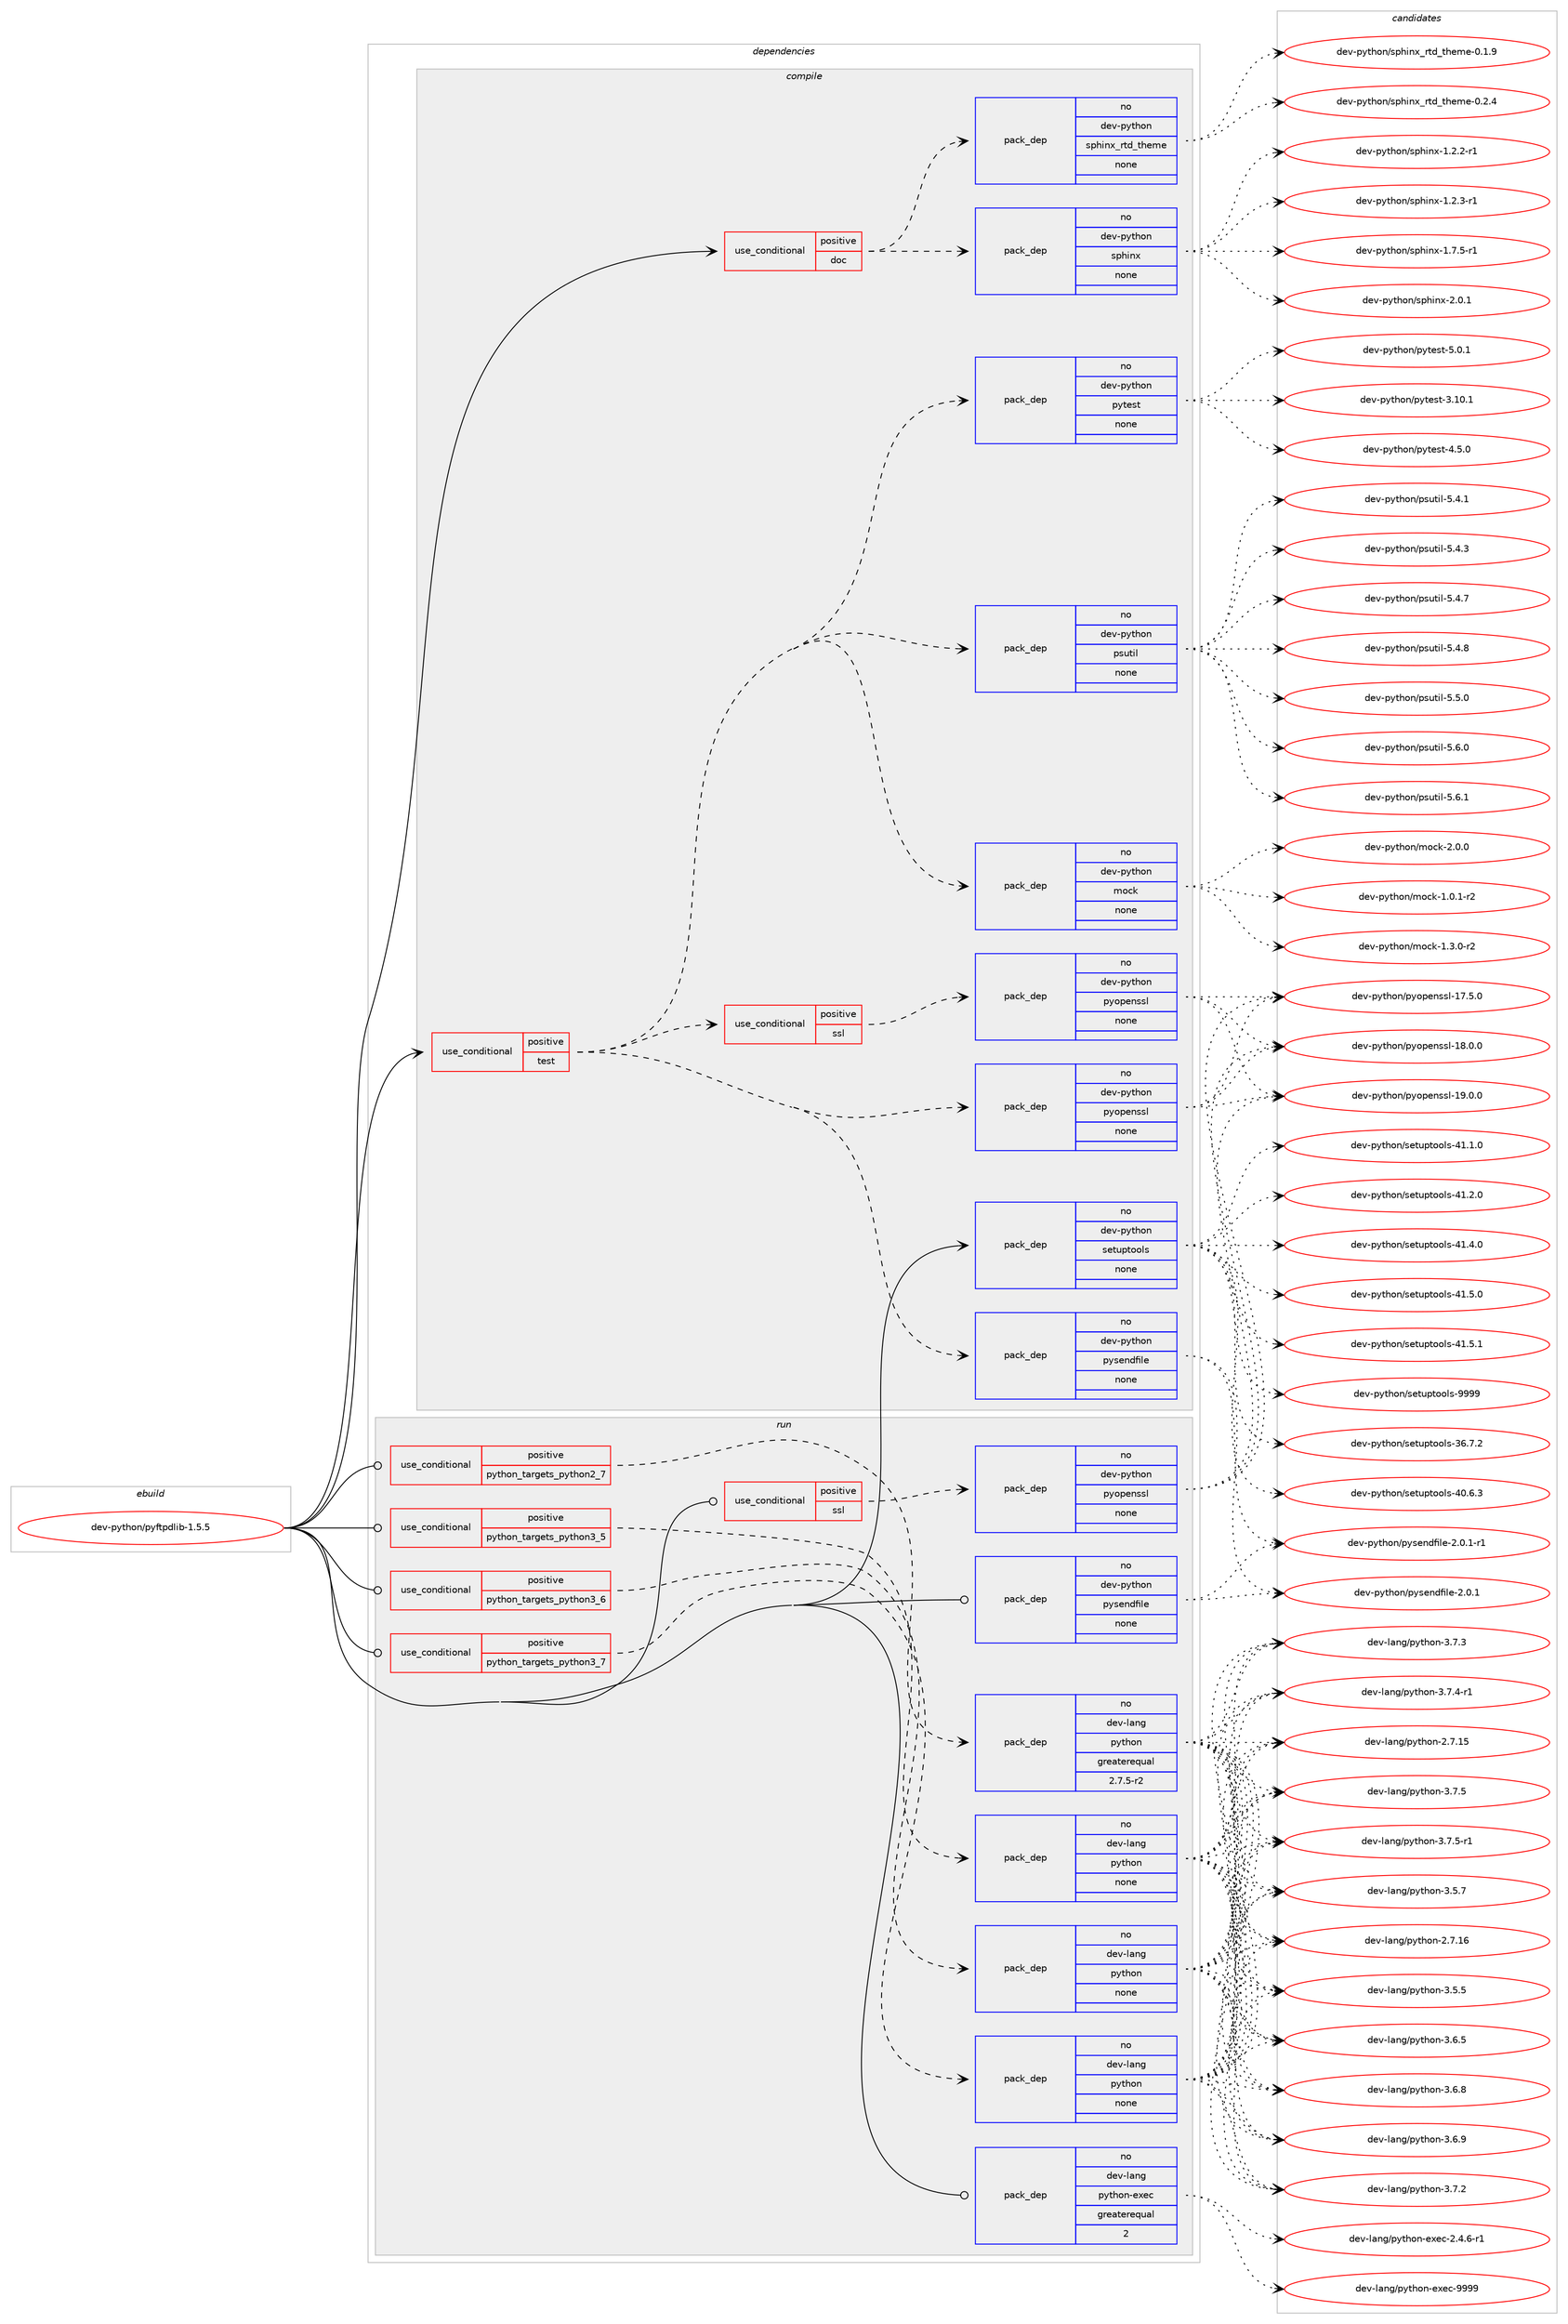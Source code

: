 digraph prolog {

# *************
# Graph options
# *************

newrank=true;
concentrate=true;
compound=true;
graph [rankdir=LR,fontname=Helvetica,fontsize=10,ranksep=1.5];#, ranksep=2.5, nodesep=0.2];
edge  [arrowhead=vee];
node  [fontname=Helvetica,fontsize=10];

# **********
# The ebuild
# **********

subgraph cluster_leftcol {
color=gray;
rank=same;
label=<<i>ebuild</i>>;
id [label="dev-python/pyftpdlib-1.5.5", color=red, width=4, href="../dev-python/pyftpdlib-1.5.5.svg"];
}

# ****************
# The dependencies
# ****************

subgraph cluster_midcol {
color=gray;
label=<<i>dependencies</i>>;
subgraph cluster_compile {
fillcolor="#eeeeee";
style=filled;
label=<<i>compile</i>>;
subgraph cond145864 {
dependency625799 [label=<<TABLE BORDER="0" CELLBORDER="1" CELLSPACING="0" CELLPADDING="4"><TR><TD ROWSPAN="3" CELLPADDING="10">use_conditional</TD></TR><TR><TD>positive</TD></TR><TR><TD>doc</TD></TR></TABLE>>, shape=none, color=red];
subgraph pack468091 {
dependency625800 [label=<<TABLE BORDER="0" CELLBORDER="1" CELLSPACING="0" CELLPADDING="4" WIDTH="220"><TR><TD ROWSPAN="6" CELLPADDING="30">pack_dep</TD></TR><TR><TD WIDTH="110">no</TD></TR><TR><TD>dev-python</TD></TR><TR><TD>sphinx</TD></TR><TR><TD>none</TD></TR><TR><TD></TD></TR></TABLE>>, shape=none, color=blue];
}
dependency625799:e -> dependency625800:w [weight=20,style="dashed",arrowhead="vee"];
subgraph pack468092 {
dependency625801 [label=<<TABLE BORDER="0" CELLBORDER="1" CELLSPACING="0" CELLPADDING="4" WIDTH="220"><TR><TD ROWSPAN="6" CELLPADDING="30">pack_dep</TD></TR><TR><TD WIDTH="110">no</TD></TR><TR><TD>dev-python</TD></TR><TR><TD>sphinx_rtd_theme</TD></TR><TR><TD>none</TD></TR><TR><TD></TD></TR></TABLE>>, shape=none, color=blue];
}
dependency625799:e -> dependency625801:w [weight=20,style="dashed",arrowhead="vee"];
}
id:e -> dependency625799:w [weight=20,style="solid",arrowhead="vee"];
subgraph cond145865 {
dependency625802 [label=<<TABLE BORDER="0" CELLBORDER="1" CELLSPACING="0" CELLPADDING="4"><TR><TD ROWSPAN="3" CELLPADDING="10">use_conditional</TD></TR><TR><TD>positive</TD></TR><TR><TD>test</TD></TR></TABLE>>, shape=none, color=red];
subgraph cond145866 {
dependency625803 [label=<<TABLE BORDER="0" CELLBORDER="1" CELLSPACING="0" CELLPADDING="4"><TR><TD ROWSPAN="3" CELLPADDING="10">use_conditional</TD></TR><TR><TD>positive</TD></TR><TR><TD>ssl</TD></TR></TABLE>>, shape=none, color=red];
subgraph pack468093 {
dependency625804 [label=<<TABLE BORDER="0" CELLBORDER="1" CELLSPACING="0" CELLPADDING="4" WIDTH="220"><TR><TD ROWSPAN="6" CELLPADDING="30">pack_dep</TD></TR><TR><TD WIDTH="110">no</TD></TR><TR><TD>dev-python</TD></TR><TR><TD>pyopenssl</TD></TR><TR><TD>none</TD></TR><TR><TD></TD></TR></TABLE>>, shape=none, color=blue];
}
dependency625803:e -> dependency625804:w [weight=20,style="dashed",arrowhead="vee"];
}
dependency625802:e -> dependency625803:w [weight=20,style="dashed",arrowhead="vee"];
subgraph pack468094 {
dependency625805 [label=<<TABLE BORDER="0" CELLBORDER="1" CELLSPACING="0" CELLPADDING="4" WIDTH="220"><TR><TD ROWSPAN="6" CELLPADDING="30">pack_dep</TD></TR><TR><TD WIDTH="110">no</TD></TR><TR><TD>dev-python</TD></TR><TR><TD>pysendfile</TD></TR><TR><TD>none</TD></TR><TR><TD></TD></TR></TABLE>>, shape=none, color=blue];
}
dependency625802:e -> dependency625805:w [weight=20,style="dashed",arrowhead="vee"];
subgraph pack468095 {
dependency625806 [label=<<TABLE BORDER="0" CELLBORDER="1" CELLSPACING="0" CELLPADDING="4" WIDTH="220"><TR><TD ROWSPAN="6" CELLPADDING="30">pack_dep</TD></TR><TR><TD WIDTH="110">no</TD></TR><TR><TD>dev-python</TD></TR><TR><TD>mock</TD></TR><TR><TD>none</TD></TR><TR><TD></TD></TR></TABLE>>, shape=none, color=blue];
}
dependency625802:e -> dependency625806:w [weight=20,style="dashed",arrowhead="vee"];
subgraph pack468096 {
dependency625807 [label=<<TABLE BORDER="0" CELLBORDER="1" CELLSPACING="0" CELLPADDING="4" WIDTH="220"><TR><TD ROWSPAN="6" CELLPADDING="30">pack_dep</TD></TR><TR><TD WIDTH="110">no</TD></TR><TR><TD>dev-python</TD></TR><TR><TD>psutil</TD></TR><TR><TD>none</TD></TR><TR><TD></TD></TR></TABLE>>, shape=none, color=blue];
}
dependency625802:e -> dependency625807:w [weight=20,style="dashed",arrowhead="vee"];
subgraph pack468097 {
dependency625808 [label=<<TABLE BORDER="0" CELLBORDER="1" CELLSPACING="0" CELLPADDING="4" WIDTH="220"><TR><TD ROWSPAN="6" CELLPADDING="30">pack_dep</TD></TR><TR><TD WIDTH="110">no</TD></TR><TR><TD>dev-python</TD></TR><TR><TD>pyopenssl</TD></TR><TR><TD>none</TD></TR><TR><TD></TD></TR></TABLE>>, shape=none, color=blue];
}
dependency625802:e -> dependency625808:w [weight=20,style="dashed",arrowhead="vee"];
subgraph pack468098 {
dependency625809 [label=<<TABLE BORDER="0" CELLBORDER="1" CELLSPACING="0" CELLPADDING="4" WIDTH="220"><TR><TD ROWSPAN="6" CELLPADDING="30">pack_dep</TD></TR><TR><TD WIDTH="110">no</TD></TR><TR><TD>dev-python</TD></TR><TR><TD>pytest</TD></TR><TR><TD>none</TD></TR><TR><TD></TD></TR></TABLE>>, shape=none, color=blue];
}
dependency625802:e -> dependency625809:w [weight=20,style="dashed",arrowhead="vee"];
}
id:e -> dependency625802:w [weight=20,style="solid",arrowhead="vee"];
subgraph pack468099 {
dependency625810 [label=<<TABLE BORDER="0" CELLBORDER="1" CELLSPACING="0" CELLPADDING="4" WIDTH="220"><TR><TD ROWSPAN="6" CELLPADDING="30">pack_dep</TD></TR><TR><TD WIDTH="110">no</TD></TR><TR><TD>dev-python</TD></TR><TR><TD>setuptools</TD></TR><TR><TD>none</TD></TR><TR><TD></TD></TR></TABLE>>, shape=none, color=blue];
}
id:e -> dependency625810:w [weight=20,style="solid",arrowhead="vee"];
}
subgraph cluster_compileandrun {
fillcolor="#eeeeee";
style=filled;
label=<<i>compile and run</i>>;
}
subgraph cluster_run {
fillcolor="#eeeeee";
style=filled;
label=<<i>run</i>>;
subgraph cond145867 {
dependency625811 [label=<<TABLE BORDER="0" CELLBORDER="1" CELLSPACING="0" CELLPADDING="4"><TR><TD ROWSPAN="3" CELLPADDING="10">use_conditional</TD></TR><TR><TD>positive</TD></TR><TR><TD>python_targets_python2_7</TD></TR></TABLE>>, shape=none, color=red];
subgraph pack468100 {
dependency625812 [label=<<TABLE BORDER="0" CELLBORDER="1" CELLSPACING="0" CELLPADDING="4" WIDTH="220"><TR><TD ROWSPAN="6" CELLPADDING="30">pack_dep</TD></TR><TR><TD WIDTH="110">no</TD></TR><TR><TD>dev-lang</TD></TR><TR><TD>python</TD></TR><TR><TD>greaterequal</TD></TR><TR><TD>2.7.5-r2</TD></TR></TABLE>>, shape=none, color=blue];
}
dependency625811:e -> dependency625812:w [weight=20,style="dashed",arrowhead="vee"];
}
id:e -> dependency625811:w [weight=20,style="solid",arrowhead="odot"];
subgraph cond145868 {
dependency625813 [label=<<TABLE BORDER="0" CELLBORDER="1" CELLSPACING="0" CELLPADDING="4"><TR><TD ROWSPAN="3" CELLPADDING="10">use_conditional</TD></TR><TR><TD>positive</TD></TR><TR><TD>python_targets_python3_5</TD></TR></TABLE>>, shape=none, color=red];
subgraph pack468101 {
dependency625814 [label=<<TABLE BORDER="0" CELLBORDER="1" CELLSPACING="0" CELLPADDING="4" WIDTH="220"><TR><TD ROWSPAN="6" CELLPADDING="30">pack_dep</TD></TR><TR><TD WIDTH="110">no</TD></TR><TR><TD>dev-lang</TD></TR><TR><TD>python</TD></TR><TR><TD>none</TD></TR><TR><TD></TD></TR></TABLE>>, shape=none, color=blue];
}
dependency625813:e -> dependency625814:w [weight=20,style="dashed",arrowhead="vee"];
}
id:e -> dependency625813:w [weight=20,style="solid",arrowhead="odot"];
subgraph cond145869 {
dependency625815 [label=<<TABLE BORDER="0" CELLBORDER="1" CELLSPACING="0" CELLPADDING="4"><TR><TD ROWSPAN="3" CELLPADDING="10">use_conditional</TD></TR><TR><TD>positive</TD></TR><TR><TD>python_targets_python3_6</TD></TR></TABLE>>, shape=none, color=red];
subgraph pack468102 {
dependency625816 [label=<<TABLE BORDER="0" CELLBORDER="1" CELLSPACING="0" CELLPADDING="4" WIDTH="220"><TR><TD ROWSPAN="6" CELLPADDING="30">pack_dep</TD></TR><TR><TD WIDTH="110">no</TD></TR><TR><TD>dev-lang</TD></TR><TR><TD>python</TD></TR><TR><TD>none</TD></TR><TR><TD></TD></TR></TABLE>>, shape=none, color=blue];
}
dependency625815:e -> dependency625816:w [weight=20,style="dashed",arrowhead="vee"];
}
id:e -> dependency625815:w [weight=20,style="solid",arrowhead="odot"];
subgraph cond145870 {
dependency625817 [label=<<TABLE BORDER="0" CELLBORDER="1" CELLSPACING="0" CELLPADDING="4"><TR><TD ROWSPAN="3" CELLPADDING="10">use_conditional</TD></TR><TR><TD>positive</TD></TR><TR><TD>python_targets_python3_7</TD></TR></TABLE>>, shape=none, color=red];
subgraph pack468103 {
dependency625818 [label=<<TABLE BORDER="0" CELLBORDER="1" CELLSPACING="0" CELLPADDING="4" WIDTH="220"><TR><TD ROWSPAN="6" CELLPADDING="30">pack_dep</TD></TR><TR><TD WIDTH="110">no</TD></TR><TR><TD>dev-lang</TD></TR><TR><TD>python</TD></TR><TR><TD>none</TD></TR><TR><TD></TD></TR></TABLE>>, shape=none, color=blue];
}
dependency625817:e -> dependency625818:w [weight=20,style="dashed",arrowhead="vee"];
}
id:e -> dependency625817:w [weight=20,style="solid",arrowhead="odot"];
subgraph cond145871 {
dependency625819 [label=<<TABLE BORDER="0" CELLBORDER="1" CELLSPACING="0" CELLPADDING="4"><TR><TD ROWSPAN="3" CELLPADDING="10">use_conditional</TD></TR><TR><TD>positive</TD></TR><TR><TD>ssl</TD></TR></TABLE>>, shape=none, color=red];
subgraph pack468104 {
dependency625820 [label=<<TABLE BORDER="0" CELLBORDER="1" CELLSPACING="0" CELLPADDING="4" WIDTH="220"><TR><TD ROWSPAN="6" CELLPADDING="30">pack_dep</TD></TR><TR><TD WIDTH="110">no</TD></TR><TR><TD>dev-python</TD></TR><TR><TD>pyopenssl</TD></TR><TR><TD>none</TD></TR><TR><TD></TD></TR></TABLE>>, shape=none, color=blue];
}
dependency625819:e -> dependency625820:w [weight=20,style="dashed",arrowhead="vee"];
}
id:e -> dependency625819:w [weight=20,style="solid",arrowhead="odot"];
subgraph pack468105 {
dependency625821 [label=<<TABLE BORDER="0" CELLBORDER="1" CELLSPACING="0" CELLPADDING="4" WIDTH="220"><TR><TD ROWSPAN="6" CELLPADDING="30">pack_dep</TD></TR><TR><TD WIDTH="110">no</TD></TR><TR><TD>dev-lang</TD></TR><TR><TD>python-exec</TD></TR><TR><TD>greaterequal</TD></TR><TR><TD>2</TD></TR></TABLE>>, shape=none, color=blue];
}
id:e -> dependency625821:w [weight=20,style="solid",arrowhead="odot"];
subgraph pack468106 {
dependency625822 [label=<<TABLE BORDER="0" CELLBORDER="1" CELLSPACING="0" CELLPADDING="4" WIDTH="220"><TR><TD ROWSPAN="6" CELLPADDING="30">pack_dep</TD></TR><TR><TD WIDTH="110">no</TD></TR><TR><TD>dev-python</TD></TR><TR><TD>pysendfile</TD></TR><TR><TD>none</TD></TR><TR><TD></TD></TR></TABLE>>, shape=none, color=blue];
}
id:e -> dependency625822:w [weight=20,style="solid",arrowhead="odot"];
}
}

# **************
# The candidates
# **************

subgraph cluster_choices {
rank=same;
color=gray;
label=<<i>candidates</i>>;

subgraph choice468091 {
color=black;
nodesep=1;
choice10010111845112121116104111110471151121041051101204549465046504511449 [label="dev-python/sphinx-1.2.2-r1", color=red, width=4,href="../dev-python/sphinx-1.2.2-r1.svg"];
choice10010111845112121116104111110471151121041051101204549465046514511449 [label="dev-python/sphinx-1.2.3-r1", color=red, width=4,href="../dev-python/sphinx-1.2.3-r1.svg"];
choice10010111845112121116104111110471151121041051101204549465546534511449 [label="dev-python/sphinx-1.7.5-r1", color=red, width=4,href="../dev-python/sphinx-1.7.5-r1.svg"];
choice1001011184511212111610411111047115112104105110120455046484649 [label="dev-python/sphinx-2.0.1", color=red, width=4,href="../dev-python/sphinx-2.0.1.svg"];
dependency625800:e -> choice10010111845112121116104111110471151121041051101204549465046504511449:w [style=dotted,weight="100"];
dependency625800:e -> choice10010111845112121116104111110471151121041051101204549465046514511449:w [style=dotted,weight="100"];
dependency625800:e -> choice10010111845112121116104111110471151121041051101204549465546534511449:w [style=dotted,weight="100"];
dependency625800:e -> choice1001011184511212111610411111047115112104105110120455046484649:w [style=dotted,weight="100"];
}
subgraph choice468092 {
color=black;
nodesep=1;
choice10010111845112121116104111110471151121041051101209511411610095116104101109101454846494657 [label="dev-python/sphinx_rtd_theme-0.1.9", color=red, width=4,href="../dev-python/sphinx_rtd_theme-0.1.9.svg"];
choice10010111845112121116104111110471151121041051101209511411610095116104101109101454846504652 [label="dev-python/sphinx_rtd_theme-0.2.4", color=red, width=4,href="../dev-python/sphinx_rtd_theme-0.2.4.svg"];
dependency625801:e -> choice10010111845112121116104111110471151121041051101209511411610095116104101109101454846494657:w [style=dotted,weight="100"];
dependency625801:e -> choice10010111845112121116104111110471151121041051101209511411610095116104101109101454846504652:w [style=dotted,weight="100"];
}
subgraph choice468093 {
color=black;
nodesep=1;
choice100101118451121211161041111104711212111111210111011511510845495546534648 [label="dev-python/pyopenssl-17.5.0", color=red, width=4,href="../dev-python/pyopenssl-17.5.0.svg"];
choice100101118451121211161041111104711212111111210111011511510845495646484648 [label="dev-python/pyopenssl-18.0.0", color=red, width=4,href="../dev-python/pyopenssl-18.0.0.svg"];
choice100101118451121211161041111104711212111111210111011511510845495746484648 [label="dev-python/pyopenssl-19.0.0", color=red, width=4,href="../dev-python/pyopenssl-19.0.0.svg"];
dependency625804:e -> choice100101118451121211161041111104711212111111210111011511510845495546534648:w [style=dotted,weight="100"];
dependency625804:e -> choice100101118451121211161041111104711212111111210111011511510845495646484648:w [style=dotted,weight="100"];
dependency625804:e -> choice100101118451121211161041111104711212111111210111011511510845495746484648:w [style=dotted,weight="100"];
}
subgraph choice468094 {
color=black;
nodesep=1;
choice1001011184511212111610411111047112121115101110100102105108101455046484649 [label="dev-python/pysendfile-2.0.1", color=red, width=4,href="../dev-python/pysendfile-2.0.1.svg"];
choice10010111845112121116104111110471121211151011101001021051081014550464846494511449 [label="dev-python/pysendfile-2.0.1-r1", color=red, width=4,href="../dev-python/pysendfile-2.0.1-r1.svg"];
dependency625805:e -> choice1001011184511212111610411111047112121115101110100102105108101455046484649:w [style=dotted,weight="100"];
dependency625805:e -> choice10010111845112121116104111110471121211151011101001021051081014550464846494511449:w [style=dotted,weight="100"];
}
subgraph choice468095 {
color=black;
nodesep=1;
choice1001011184511212111610411111047109111991074549464846494511450 [label="dev-python/mock-1.0.1-r2", color=red, width=4,href="../dev-python/mock-1.0.1-r2.svg"];
choice1001011184511212111610411111047109111991074549465146484511450 [label="dev-python/mock-1.3.0-r2", color=red, width=4,href="../dev-python/mock-1.3.0-r2.svg"];
choice100101118451121211161041111104710911199107455046484648 [label="dev-python/mock-2.0.0", color=red, width=4,href="../dev-python/mock-2.0.0.svg"];
dependency625806:e -> choice1001011184511212111610411111047109111991074549464846494511450:w [style=dotted,weight="100"];
dependency625806:e -> choice1001011184511212111610411111047109111991074549465146484511450:w [style=dotted,weight="100"];
dependency625806:e -> choice100101118451121211161041111104710911199107455046484648:w [style=dotted,weight="100"];
}
subgraph choice468096 {
color=black;
nodesep=1;
choice1001011184511212111610411111047112115117116105108455346524649 [label="dev-python/psutil-5.4.1", color=red, width=4,href="../dev-python/psutil-5.4.1.svg"];
choice1001011184511212111610411111047112115117116105108455346524651 [label="dev-python/psutil-5.4.3", color=red, width=4,href="../dev-python/psutil-5.4.3.svg"];
choice1001011184511212111610411111047112115117116105108455346524655 [label="dev-python/psutil-5.4.7", color=red, width=4,href="../dev-python/psutil-5.4.7.svg"];
choice1001011184511212111610411111047112115117116105108455346524656 [label="dev-python/psutil-5.4.8", color=red, width=4,href="../dev-python/psutil-5.4.8.svg"];
choice1001011184511212111610411111047112115117116105108455346534648 [label="dev-python/psutil-5.5.0", color=red, width=4,href="../dev-python/psutil-5.5.0.svg"];
choice1001011184511212111610411111047112115117116105108455346544648 [label="dev-python/psutil-5.6.0", color=red, width=4,href="../dev-python/psutil-5.6.0.svg"];
choice1001011184511212111610411111047112115117116105108455346544649 [label="dev-python/psutil-5.6.1", color=red, width=4,href="../dev-python/psutil-5.6.1.svg"];
dependency625807:e -> choice1001011184511212111610411111047112115117116105108455346524649:w [style=dotted,weight="100"];
dependency625807:e -> choice1001011184511212111610411111047112115117116105108455346524651:w [style=dotted,weight="100"];
dependency625807:e -> choice1001011184511212111610411111047112115117116105108455346524655:w [style=dotted,weight="100"];
dependency625807:e -> choice1001011184511212111610411111047112115117116105108455346524656:w [style=dotted,weight="100"];
dependency625807:e -> choice1001011184511212111610411111047112115117116105108455346534648:w [style=dotted,weight="100"];
dependency625807:e -> choice1001011184511212111610411111047112115117116105108455346544648:w [style=dotted,weight="100"];
dependency625807:e -> choice1001011184511212111610411111047112115117116105108455346544649:w [style=dotted,weight="100"];
}
subgraph choice468097 {
color=black;
nodesep=1;
choice100101118451121211161041111104711212111111210111011511510845495546534648 [label="dev-python/pyopenssl-17.5.0", color=red, width=4,href="../dev-python/pyopenssl-17.5.0.svg"];
choice100101118451121211161041111104711212111111210111011511510845495646484648 [label="dev-python/pyopenssl-18.0.0", color=red, width=4,href="../dev-python/pyopenssl-18.0.0.svg"];
choice100101118451121211161041111104711212111111210111011511510845495746484648 [label="dev-python/pyopenssl-19.0.0", color=red, width=4,href="../dev-python/pyopenssl-19.0.0.svg"];
dependency625808:e -> choice100101118451121211161041111104711212111111210111011511510845495546534648:w [style=dotted,weight="100"];
dependency625808:e -> choice100101118451121211161041111104711212111111210111011511510845495646484648:w [style=dotted,weight="100"];
dependency625808:e -> choice100101118451121211161041111104711212111111210111011511510845495746484648:w [style=dotted,weight="100"];
}
subgraph choice468098 {
color=black;
nodesep=1;
choice100101118451121211161041111104711212111610111511645514649484649 [label="dev-python/pytest-3.10.1", color=red, width=4,href="../dev-python/pytest-3.10.1.svg"];
choice1001011184511212111610411111047112121116101115116455246534648 [label="dev-python/pytest-4.5.0", color=red, width=4,href="../dev-python/pytest-4.5.0.svg"];
choice1001011184511212111610411111047112121116101115116455346484649 [label="dev-python/pytest-5.0.1", color=red, width=4,href="../dev-python/pytest-5.0.1.svg"];
dependency625809:e -> choice100101118451121211161041111104711212111610111511645514649484649:w [style=dotted,weight="100"];
dependency625809:e -> choice1001011184511212111610411111047112121116101115116455246534648:w [style=dotted,weight="100"];
dependency625809:e -> choice1001011184511212111610411111047112121116101115116455346484649:w [style=dotted,weight="100"];
}
subgraph choice468099 {
color=black;
nodesep=1;
choice100101118451121211161041111104711510111611711211611111110811545515446554650 [label="dev-python/setuptools-36.7.2", color=red, width=4,href="../dev-python/setuptools-36.7.2.svg"];
choice100101118451121211161041111104711510111611711211611111110811545524846544651 [label="dev-python/setuptools-40.6.3", color=red, width=4,href="../dev-python/setuptools-40.6.3.svg"];
choice100101118451121211161041111104711510111611711211611111110811545524946494648 [label="dev-python/setuptools-41.1.0", color=red, width=4,href="../dev-python/setuptools-41.1.0.svg"];
choice100101118451121211161041111104711510111611711211611111110811545524946504648 [label="dev-python/setuptools-41.2.0", color=red, width=4,href="../dev-python/setuptools-41.2.0.svg"];
choice100101118451121211161041111104711510111611711211611111110811545524946524648 [label="dev-python/setuptools-41.4.0", color=red, width=4,href="../dev-python/setuptools-41.4.0.svg"];
choice100101118451121211161041111104711510111611711211611111110811545524946534648 [label="dev-python/setuptools-41.5.0", color=red, width=4,href="../dev-python/setuptools-41.5.0.svg"];
choice100101118451121211161041111104711510111611711211611111110811545524946534649 [label="dev-python/setuptools-41.5.1", color=red, width=4,href="../dev-python/setuptools-41.5.1.svg"];
choice10010111845112121116104111110471151011161171121161111111081154557575757 [label="dev-python/setuptools-9999", color=red, width=4,href="../dev-python/setuptools-9999.svg"];
dependency625810:e -> choice100101118451121211161041111104711510111611711211611111110811545515446554650:w [style=dotted,weight="100"];
dependency625810:e -> choice100101118451121211161041111104711510111611711211611111110811545524846544651:w [style=dotted,weight="100"];
dependency625810:e -> choice100101118451121211161041111104711510111611711211611111110811545524946494648:w [style=dotted,weight="100"];
dependency625810:e -> choice100101118451121211161041111104711510111611711211611111110811545524946504648:w [style=dotted,weight="100"];
dependency625810:e -> choice100101118451121211161041111104711510111611711211611111110811545524946524648:w [style=dotted,weight="100"];
dependency625810:e -> choice100101118451121211161041111104711510111611711211611111110811545524946534648:w [style=dotted,weight="100"];
dependency625810:e -> choice100101118451121211161041111104711510111611711211611111110811545524946534649:w [style=dotted,weight="100"];
dependency625810:e -> choice10010111845112121116104111110471151011161171121161111111081154557575757:w [style=dotted,weight="100"];
}
subgraph choice468100 {
color=black;
nodesep=1;
choice10010111845108971101034711212111610411111045504655464953 [label="dev-lang/python-2.7.15", color=red, width=4,href="../dev-lang/python-2.7.15.svg"];
choice10010111845108971101034711212111610411111045504655464954 [label="dev-lang/python-2.7.16", color=red, width=4,href="../dev-lang/python-2.7.16.svg"];
choice100101118451089711010347112121116104111110455146534653 [label="dev-lang/python-3.5.5", color=red, width=4,href="../dev-lang/python-3.5.5.svg"];
choice100101118451089711010347112121116104111110455146534655 [label="dev-lang/python-3.5.7", color=red, width=4,href="../dev-lang/python-3.5.7.svg"];
choice100101118451089711010347112121116104111110455146544653 [label="dev-lang/python-3.6.5", color=red, width=4,href="../dev-lang/python-3.6.5.svg"];
choice100101118451089711010347112121116104111110455146544656 [label="dev-lang/python-3.6.8", color=red, width=4,href="../dev-lang/python-3.6.8.svg"];
choice100101118451089711010347112121116104111110455146544657 [label="dev-lang/python-3.6.9", color=red, width=4,href="../dev-lang/python-3.6.9.svg"];
choice100101118451089711010347112121116104111110455146554650 [label="dev-lang/python-3.7.2", color=red, width=4,href="../dev-lang/python-3.7.2.svg"];
choice100101118451089711010347112121116104111110455146554651 [label="dev-lang/python-3.7.3", color=red, width=4,href="../dev-lang/python-3.7.3.svg"];
choice1001011184510897110103471121211161041111104551465546524511449 [label="dev-lang/python-3.7.4-r1", color=red, width=4,href="../dev-lang/python-3.7.4-r1.svg"];
choice100101118451089711010347112121116104111110455146554653 [label="dev-lang/python-3.7.5", color=red, width=4,href="../dev-lang/python-3.7.5.svg"];
choice1001011184510897110103471121211161041111104551465546534511449 [label="dev-lang/python-3.7.5-r1", color=red, width=4,href="../dev-lang/python-3.7.5-r1.svg"];
dependency625812:e -> choice10010111845108971101034711212111610411111045504655464953:w [style=dotted,weight="100"];
dependency625812:e -> choice10010111845108971101034711212111610411111045504655464954:w [style=dotted,weight="100"];
dependency625812:e -> choice100101118451089711010347112121116104111110455146534653:w [style=dotted,weight="100"];
dependency625812:e -> choice100101118451089711010347112121116104111110455146534655:w [style=dotted,weight="100"];
dependency625812:e -> choice100101118451089711010347112121116104111110455146544653:w [style=dotted,weight="100"];
dependency625812:e -> choice100101118451089711010347112121116104111110455146544656:w [style=dotted,weight="100"];
dependency625812:e -> choice100101118451089711010347112121116104111110455146544657:w [style=dotted,weight="100"];
dependency625812:e -> choice100101118451089711010347112121116104111110455146554650:w [style=dotted,weight="100"];
dependency625812:e -> choice100101118451089711010347112121116104111110455146554651:w [style=dotted,weight="100"];
dependency625812:e -> choice1001011184510897110103471121211161041111104551465546524511449:w [style=dotted,weight="100"];
dependency625812:e -> choice100101118451089711010347112121116104111110455146554653:w [style=dotted,weight="100"];
dependency625812:e -> choice1001011184510897110103471121211161041111104551465546534511449:w [style=dotted,weight="100"];
}
subgraph choice468101 {
color=black;
nodesep=1;
choice10010111845108971101034711212111610411111045504655464953 [label="dev-lang/python-2.7.15", color=red, width=4,href="../dev-lang/python-2.7.15.svg"];
choice10010111845108971101034711212111610411111045504655464954 [label="dev-lang/python-2.7.16", color=red, width=4,href="../dev-lang/python-2.7.16.svg"];
choice100101118451089711010347112121116104111110455146534653 [label="dev-lang/python-3.5.5", color=red, width=4,href="../dev-lang/python-3.5.5.svg"];
choice100101118451089711010347112121116104111110455146534655 [label="dev-lang/python-3.5.7", color=red, width=4,href="../dev-lang/python-3.5.7.svg"];
choice100101118451089711010347112121116104111110455146544653 [label="dev-lang/python-3.6.5", color=red, width=4,href="../dev-lang/python-3.6.5.svg"];
choice100101118451089711010347112121116104111110455146544656 [label="dev-lang/python-3.6.8", color=red, width=4,href="../dev-lang/python-3.6.8.svg"];
choice100101118451089711010347112121116104111110455146544657 [label="dev-lang/python-3.6.9", color=red, width=4,href="../dev-lang/python-3.6.9.svg"];
choice100101118451089711010347112121116104111110455146554650 [label="dev-lang/python-3.7.2", color=red, width=4,href="../dev-lang/python-3.7.2.svg"];
choice100101118451089711010347112121116104111110455146554651 [label="dev-lang/python-3.7.3", color=red, width=4,href="../dev-lang/python-3.7.3.svg"];
choice1001011184510897110103471121211161041111104551465546524511449 [label="dev-lang/python-3.7.4-r1", color=red, width=4,href="../dev-lang/python-3.7.4-r1.svg"];
choice100101118451089711010347112121116104111110455146554653 [label="dev-lang/python-3.7.5", color=red, width=4,href="../dev-lang/python-3.7.5.svg"];
choice1001011184510897110103471121211161041111104551465546534511449 [label="dev-lang/python-3.7.5-r1", color=red, width=4,href="../dev-lang/python-3.7.5-r1.svg"];
dependency625814:e -> choice10010111845108971101034711212111610411111045504655464953:w [style=dotted,weight="100"];
dependency625814:e -> choice10010111845108971101034711212111610411111045504655464954:w [style=dotted,weight="100"];
dependency625814:e -> choice100101118451089711010347112121116104111110455146534653:w [style=dotted,weight="100"];
dependency625814:e -> choice100101118451089711010347112121116104111110455146534655:w [style=dotted,weight="100"];
dependency625814:e -> choice100101118451089711010347112121116104111110455146544653:w [style=dotted,weight="100"];
dependency625814:e -> choice100101118451089711010347112121116104111110455146544656:w [style=dotted,weight="100"];
dependency625814:e -> choice100101118451089711010347112121116104111110455146544657:w [style=dotted,weight="100"];
dependency625814:e -> choice100101118451089711010347112121116104111110455146554650:w [style=dotted,weight="100"];
dependency625814:e -> choice100101118451089711010347112121116104111110455146554651:w [style=dotted,weight="100"];
dependency625814:e -> choice1001011184510897110103471121211161041111104551465546524511449:w [style=dotted,weight="100"];
dependency625814:e -> choice100101118451089711010347112121116104111110455146554653:w [style=dotted,weight="100"];
dependency625814:e -> choice1001011184510897110103471121211161041111104551465546534511449:w [style=dotted,weight="100"];
}
subgraph choice468102 {
color=black;
nodesep=1;
choice10010111845108971101034711212111610411111045504655464953 [label="dev-lang/python-2.7.15", color=red, width=4,href="../dev-lang/python-2.7.15.svg"];
choice10010111845108971101034711212111610411111045504655464954 [label="dev-lang/python-2.7.16", color=red, width=4,href="../dev-lang/python-2.7.16.svg"];
choice100101118451089711010347112121116104111110455146534653 [label="dev-lang/python-3.5.5", color=red, width=4,href="../dev-lang/python-3.5.5.svg"];
choice100101118451089711010347112121116104111110455146534655 [label="dev-lang/python-3.5.7", color=red, width=4,href="../dev-lang/python-3.5.7.svg"];
choice100101118451089711010347112121116104111110455146544653 [label="dev-lang/python-3.6.5", color=red, width=4,href="../dev-lang/python-3.6.5.svg"];
choice100101118451089711010347112121116104111110455146544656 [label="dev-lang/python-3.6.8", color=red, width=4,href="../dev-lang/python-3.6.8.svg"];
choice100101118451089711010347112121116104111110455146544657 [label="dev-lang/python-3.6.9", color=red, width=4,href="../dev-lang/python-3.6.9.svg"];
choice100101118451089711010347112121116104111110455146554650 [label="dev-lang/python-3.7.2", color=red, width=4,href="../dev-lang/python-3.7.2.svg"];
choice100101118451089711010347112121116104111110455146554651 [label="dev-lang/python-3.7.3", color=red, width=4,href="../dev-lang/python-3.7.3.svg"];
choice1001011184510897110103471121211161041111104551465546524511449 [label="dev-lang/python-3.7.4-r1", color=red, width=4,href="../dev-lang/python-3.7.4-r1.svg"];
choice100101118451089711010347112121116104111110455146554653 [label="dev-lang/python-3.7.5", color=red, width=4,href="../dev-lang/python-3.7.5.svg"];
choice1001011184510897110103471121211161041111104551465546534511449 [label="dev-lang/python-3.7.5-r1", color=red, width=4,href="../dev-lang/python-3.7.5-r1.svg"];
dependency625816:e -> choice10010111845108971101034711212111610411111045504655464953:w [style=dotted,weight="100"];
dependency625816:e -> choice10010111845108971101034711212111610411111045504655464954:w [style=dotted,weight="100"];
dependency625816:e -> choice100101118451089711010347112121116104111110455146534653:w [style=dotted,weight="100"];
dependency625816:e -> choice100101118451089711010347112121116104111110455146534655:w [style=dotted,weight="100"];
dependency625816:e -> choice100101118451089711010347112121116104111110455146544653:w [style=dotted,weight="100"];
dependency625816:e -> choice100101118451089711010347112121116104111110455146544656:w [style=dotted,weight="100"];
dependency625816:e -> choice100101118451089711010347112121116104111110455146544657:w [style=dotted,weight="100"];
dependency625816:e -> choice100101118451089711010347112121116104111110455146554650:w [style=dotted,weight="100"];
dependency625816:e -> choice100101118451089711010347112121116104111110455146554651:w [style=dotted,weight="100"];
dependency625816:e -> choice1001011184510897110103471121211161041111104551465546524511449:w [style=dotted,weight="100"];
dependency625816:e -> choice100101118451089711010347112121116104111110455146554653:w [style=dotted,weight="100"];
dependency625816:e -> choice1001011184510897110103471121211161041111104551465546534511449:w [style=dotted,weight="100"];
}
subgraph choice468103 {
color=black;
nodesep=1;
choice10010111845108971101034711212111610411111045504655464953 [label="dev-lang/python-2.7.15", color=red, width=4,href="../dev-lang/python-2.7.15.svg"];
choice10010111845108971101034711212111610411111045504655464954 [label="dev-lang/python-2.7.16", color=red, width=4,href="../dev-lang/python-2.7.16.svg"];
choice100101118451089711010347112121116104111110455146534653 [label="dev-lang/python-3.5.5", color=red, width=4,href="../dev-lang/python-3.5.5.svg"];
choice100101118451089711010347112121116104111110455146534655 [label="dev-lang/python-3.5.7", color=red, width=4,href="../dev-lang/python-3.5.7.svg"];
choice100101118451089711010347112121116104111110455146544653 [label="dev-lang/python-3.6.5", color=red, width=4,href="../dev-lang/python-3.6.5.svg"];
choice100101118451089711010347112121116104111110455146544656 [label="dev-lang/python-3.6.8", color=red, width=4,href="../dev-lang/python-3.6.8.svg"];
choice100101118451089711010347112121116104111110455146544657 [label="dev-lang/python-3.6.9", color=red, width=4,href="../dev-lang/python-3.6.9.svg"];
choice100101118451089711010347112121116104111110455146554650 [label="dev-lang/python-3.7.2", color=red, width=4,href="../dev-lang/python-3.7.2.svg"];
choice100101118451089711010347112121116104111110455146554651 [label="dev-lang/python-3.7.3", color=red, width=4,href="../dev-lang/python-3.7.3.svg"];
choice1001011184510897110103471121211161041111104551465546524511449 [label="dev-lang/python-3.7.4-r1", color=red, width=4,href="../dev-lang/python-3.7.4-r1.svg"];
choice100101118451089711010347112121116104111110455146554653 [label="dev-lang/python-3.7.5", color=red, width=4,href="../dev-lang/python-3.7.5.svg"];
choice1001011184510897110103471121211161041111104551465546534511449 [label="dev-lang/python-3.7.5-r1", color=red, width=4,href="../dev-lang/python-3.7.5-r1.svg"];
dependency625818:e -> choice10010111845108971101034711212111610411111045504655464953:w [style=dotted,weight="100"];
dependency625818:e -> choice10010111845108971101034711212111610411111045504655464954:w [style=dotted,weight="100"];
dependency625818:e -> choice100101118451089711010347112121116104111110455146534653:w [style=dotted,weight="100"];
dependency625818:e -> choice100101118451089711010347112121116104111110455146534655:w [style=dotted,weight="100"];
dependency625818:e -> choice100101118451089711010347112121116104111110455146544653:w [style=dotted,weight="100"];
dependency625818:e -> choice100101118451089711010347112121116104111110455146544656:w [style=dotted,weight="100"];
dependency625818:e -> choice100101118451089711010347112121116104111110455146544657:w [style=dotted,weight="100"];
dependency625818:e -> choice100101118451089711010347112121116104111110455146554650:w [style=dotted,weight="100"];
dependency625818:e -> choice100101118451089711010347112121116104111110455146554651:w [style=dotted,weight="100"];
dependency625818:e -> choice1001011184510897110103471121211161041111104551465546524511449:w [style=dotted,weight="100"];
dependency625818:e -> choice100101118451089711010347112121116104111110455146554653:w [style=dotted,weight="100"];
dependency625818:e -> choice1001011184510897110103471121211161041111104551465546534511449:w [style=dotted,weight="100"];
}
subgraph choice468104 {
color=black;
nodesep=1;
choice100101118451121211161041111104711212111111210111011511510845495546534648 [label="dev-python/pyopenssl-17.5.0", color=red, width=4,href="../dev-python/pyopenssl-17.5.0.svg"];
choice100101118451121211161041111104711212111111210111011511510845495646484648 [label="dev-python/pyopenssl-18.0.0", color=red, width=4,href="../dev-python/pyopenssl-18.0.0.svg"];
choice100101118451121211161041111104711212111111210111011511510845495746484648 [label="dev-python/pyopenssl-19.0.0", color=red, width=4,href="../dev-python/pyopenssl-19.0.0.svg"];
dependency625820:e -> choice100101118451121211161041111104711212111111210111011511510845495546534648:w [style=dotted,weight="100"];
dependency625820:e -> choice100101118451121211161041111104711212111111210111011511510845495646484648:w [style=dotted,weight="100"];
dependency625820:e -> choice100101118451121211161041111104711212111111210111011511510845495746484648:w [style=dotted,weight="100"];
}
subgraph choice468105 {
color=black;
nodesep=1;
choice10010111845108971101034711212111610411111045101120101994550465246544511449 [label="dev-lang/python-exec-2.4.6-r1", color=red, width=4,href="../dev-lang/python-exec-2.4.6-r1.svg"];
choice10010111845108971101034711212111610411111045101120101994557575757 [label="dev-lang/python-exec-9999", color=red, width=4,href="../dev-lang/python-exec-9999.svg"];
dependency625821:e -> choice10010111845108971101034711212111610411111045101120101994550465246544511449:w [style=dotted,weight="100"];
dependency625821:e -> choice10010111845108971101034711212111610411111045101120101994557575757:w [style=dotted,weight="100"];
}
subgraph choice468106 {
color=black;
nodesep=1;
choice1001011184511212111610411111047112121115101110100102105108101455046484649 [label="dev-python/pysendfile-2.0.1", color=red, width=4,href="../dev-python/pysendfile-2.0.1.svg"];
choice10010111845112121116104111110471121211151011101001021051081014550464846494511449 [label="dev-python/pysendfile-2.0.1-r1", color=red, width=4,href="../dev-python/pysendfile-2.0.1-r1.svg"];
dependency625822:e -> choice1001011184511212111610411111047112121115101110100102105108101455046484649:w [style=dotted,weight="100"];
dependency625822:e -> choice10010111845112121116104111110471121211151011101001021051081014550464846494511449:w [style=dotted,weight="100"];
}
}

}
